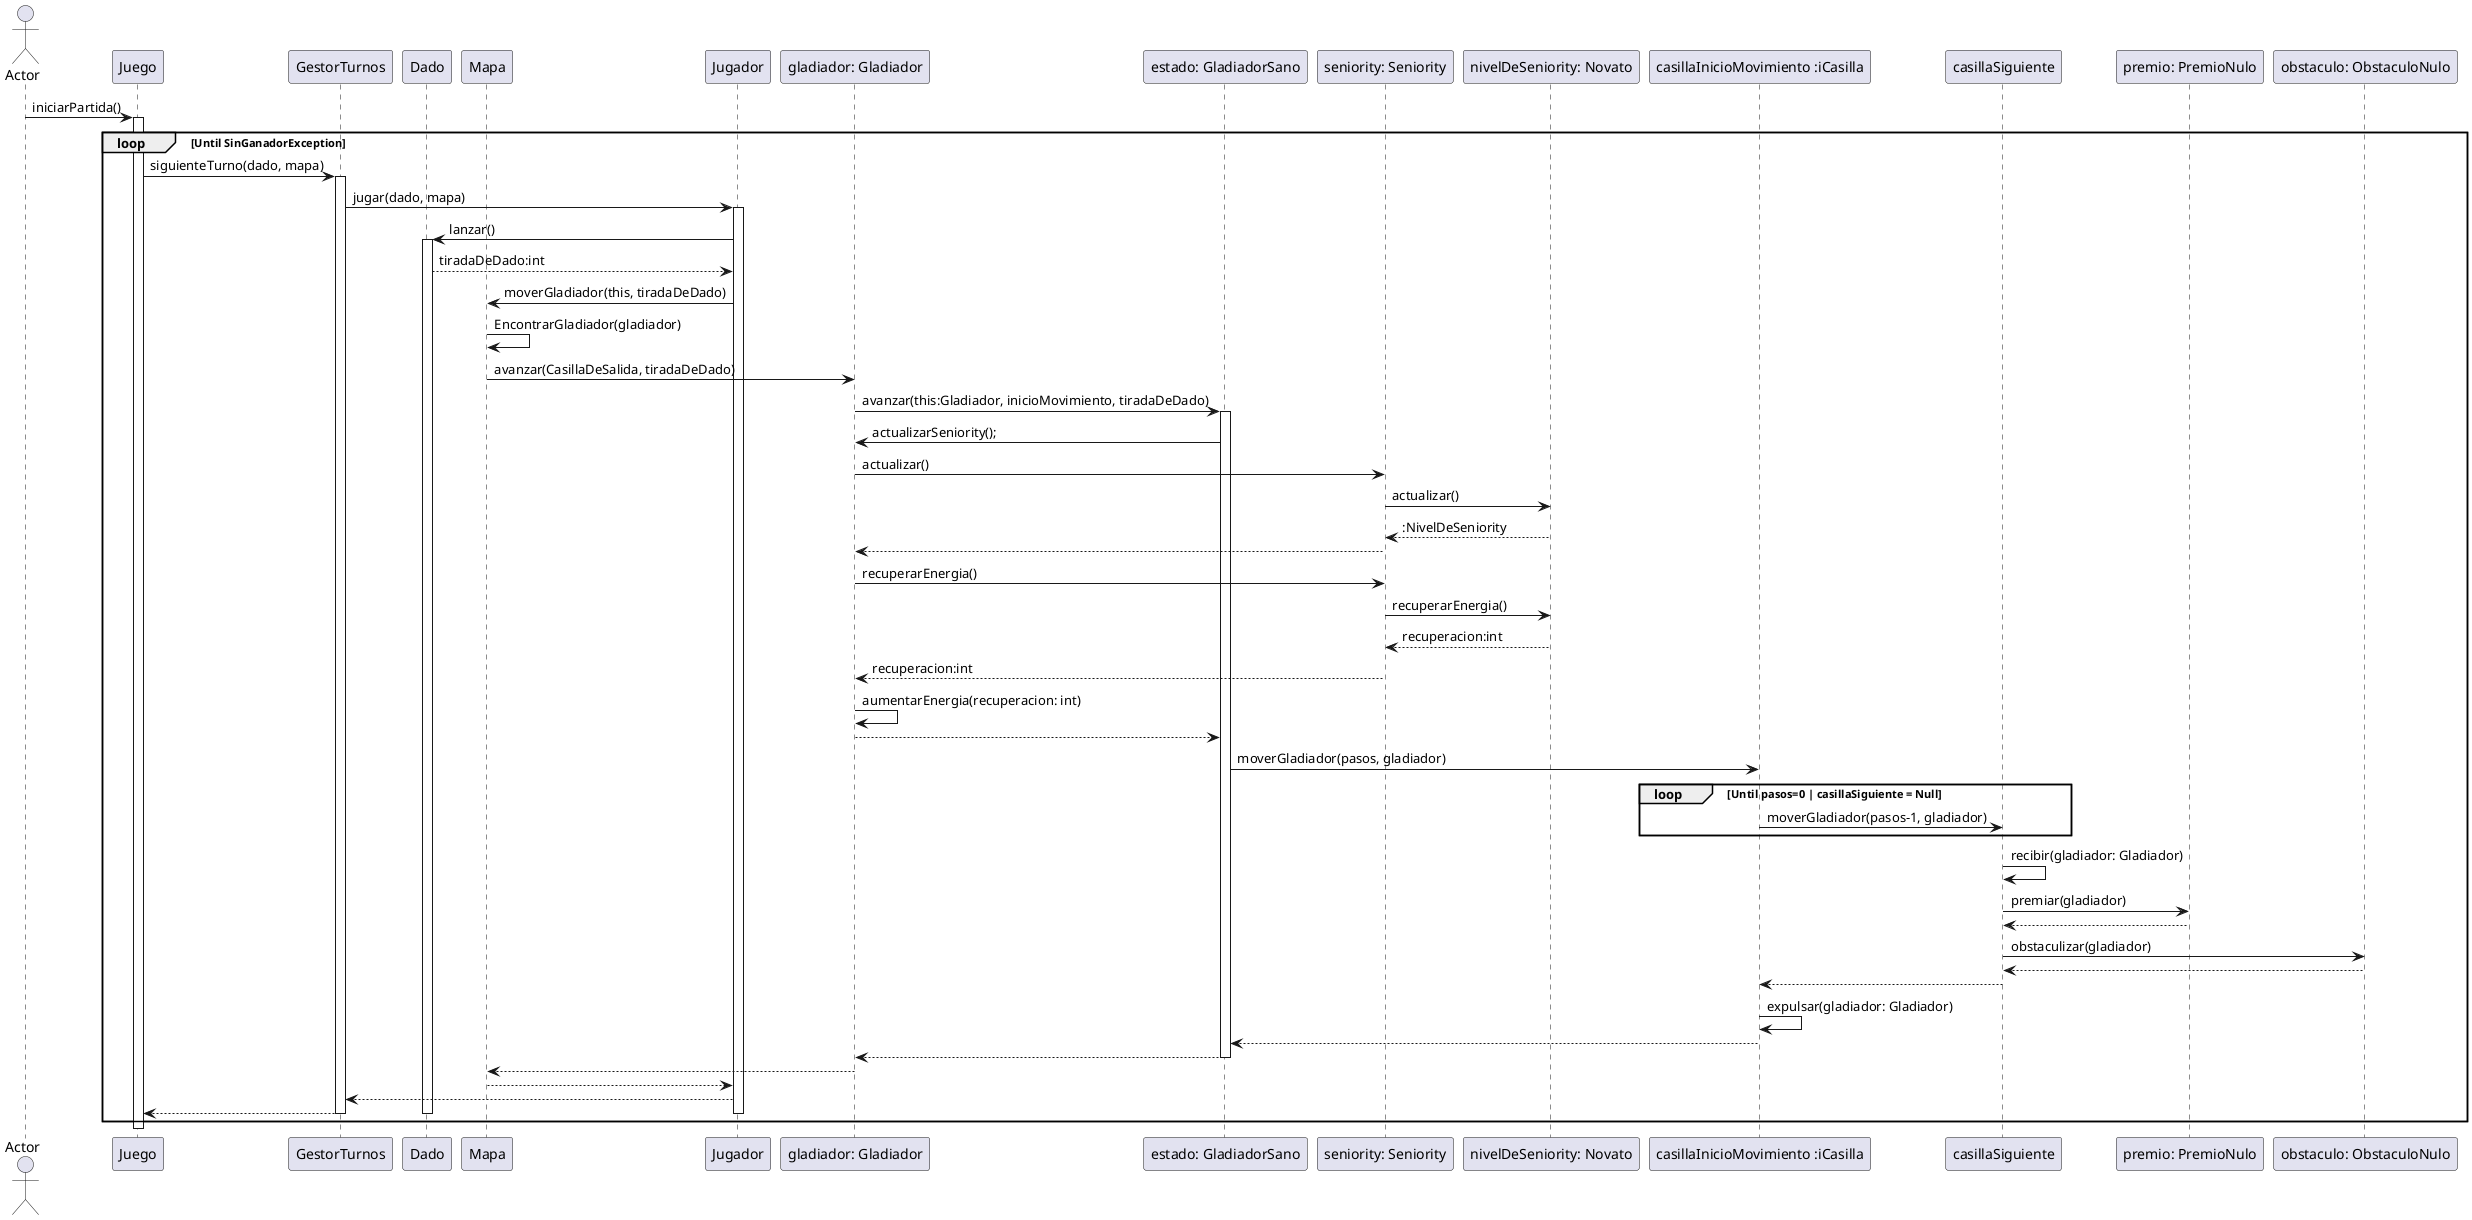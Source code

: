 @startuml
actor Actor
participant Juego
participant GestorTurnos
participant Dado
participant Mapa
participant Jugador

Actor -> Juego: iniciarPartida()
activate Juego
loop Until SinGanadorException
    Juego -> GestorTurnos: siguienteTurno(dado, mapa)
    activate GestorTurnos
    GestorTurnos -> Jugador: jugar(dado, mapa)
    activate Jugador
    Jugador -> Dado: lanzar()
    activate Dado
    Dado --> Jugador: tiradaDeDado:int
    Jugador -> Mapa: moverGladiador(this, tiradaDeDado)
    Mapa -> Mapa: EncontrarGladiador(gladiador)
    Mapa -> "gladiador: Gladiador":avanzar(CasillaDeSalida, tiradaDeDado)
    "gladiador: Gladiador" -> "estado: GladiadorSano": avanzar(this:Gladiador, inicioMovimiento, tiradaDeDado)
    activate "estado: GladiadorSano"
    "estado: GladiadorSano" -> "gladiador: Gladiador": actualizarSeniority();
    "gladiador: Gladiador" -> "seniority: Seniority":actualizar()
    "seniority: Seniority" -> "nivelDeSeniority: Novato":actualizar()
    "nivelDeSeniority: Novato" --> "seniority: Seniority": :NivelDeSeniority
    "seniority: Seniority" --> "gladiador: Gladiador"
    "gladiador: Gladiador" -> "seniority: Seniority":recuperarEnergia()
    "seniority: Seniority" -> "nivelDeSeniority: Novato":recuperarEnergia()
    "nivelDeSeniority: Novato" --> "seniority: Seniority": recuperacion:int
    "seniority: Seniority" --> "gladiador: Gladiador": recuperacion:int
    "gladiador: Gladiador" -> "gladiador: Gladiador": aumentarEnergia(recuperacion: int)
    "gladiador: Gladiador" --> "estado: GladiadorSano"
     "estado: GladiadorSano" -> "casillaInicioMovimiento :iCasilla": moverGladiador(pasos, gladiador)
    loop Until pasos=0 | casillaSiguiente = Null
     "casillaInicioMovimiento :iCasilla" -> casillaSiguiente :moverGladiador(pasos-1, gladiador)
    end
    casillaSiguiente -> casillaSiguiente: recibir(gladiador: Gladiador)
    casillaSiguiente -> "premio: PremioNulo" : premiar(gladiador)
    "premio: PremioNulo" --> casillaSiguiente
    casillaSiguiente -> "obstaculo: ObstaculoNulo" : obstaculizar(gladiador)
    "obstaculo: ObstaculoNulo" --> casillaSiguiente
    casillaSiguiente --> "casillaInicioMovimiento :iCasilla":
    "casillaInicioMovimiento :iCasilla" -> "casillaInicioMovimiento :iCasilla": expulsar(gladiador: Gladiador)
    "casillaInicioMovimiento :iCasilla" --> "estado: GladiadorSano"
    "estado: GladiadorSano" --> "gladiador: Gladiador"
    deactivate "estado: GladiadorSano"
    "gladiador: Gladiador" --> Mapa
    Mapa --> Jugador
    Jugador--> GestorTurnos
    GestorTurnos --> Juego

    deactivate Jugador
    deactivate Dado
    deactivate GestorTurnos
end
deactivate Juego

@enduml